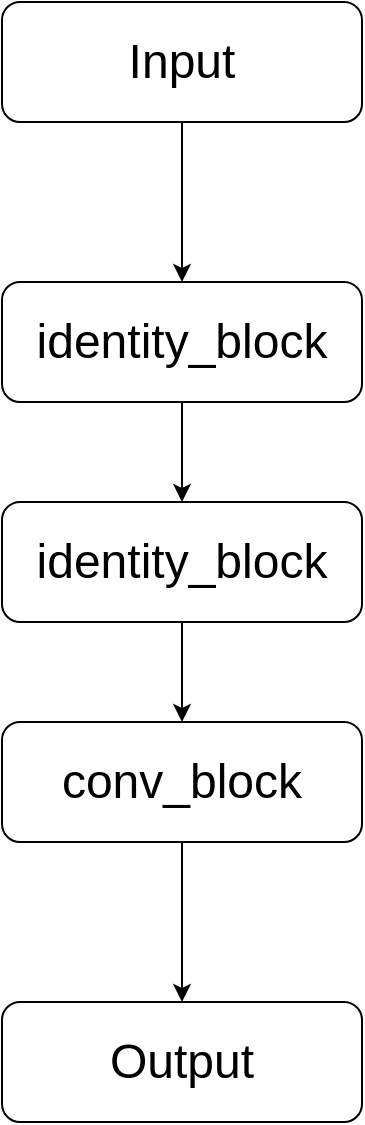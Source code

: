 <mxfile version="12.1.7" type="github" pages="1"><diagram id="5-pwU9lRv9bmwNhEcY08" name="第 1 页"><mxGraphModel dx="854" dy="1556" grid="1" gridSize="10" guides="1" tooltips="1" connect="1" arrows="1" fold="1" page="1" pageScale="1" pageWidth="827" pageHeight="1169" math="0" shadow="0"><root><mxCell id="0"/><mxCell id="1" parent="0"/><mxCell id="gE8-tJ1904vwHR4e6RjO-8" value="" style="edgeStyle=orthogonalEdgeStyle;rounded=0;orthogonalLoop=1;jettySize=auto;html=1;" parent="1" source="gE8-tJ1904vwHR4e6RjO-1" target="gE8-tJ1904vwHR4e6RjO-2" edge="1"><mxGeometry relative="1" as="geometry"/></mxCell><mxCell id="gE8-tJ1904vwHR4e6RjO-1" value="&lt;span style=&quot;font-size: 24px&quot;&gt;identity_block&lt;/span&gt;" style="rounded=1;whiteSpace=wrap;html=1;" parent="1" vertex="1"><mxGeometry x="240" y="70" width="180" height="60" as="geometry"/></mxCell><mxCell id="gE8-tJ1904vwHR4e6RjO-17" value="" style="edgeStyle=orthogonalEdgeStyle;rounded=0;orthogonalLoop=1;jettySize=auto;html=1;" parent="1" source="gE8-tJ1904vwHR4e6RjO-13" target="gE8-tJ1904vwHR4e6RjO-1" edge="1"><mxGeometry relative="1" as="geometry"/></mxCell><mxCell id="gE8-tJ1904vwHR4e6RjO-13" value="&lt;font style=&quot;font-size: 24px&quot;&gt;Input&lt;/font&gt;" style="rounded=1;whiteSpace=wrap;html=1;" parent="1" vertex="1"><mxGeometry x="240" y="-70" width="180" height="60" as="geometry"/></mxCell><mxCell id="gE8-tJ1904vwHR4e6RjO-9" value="" style="edgeStyle=orthogonalEdgeStyle;rounded=0;orthogonalLoop=1;jettySize=auto;html=1;" parent="1" source="gE8-tJ1904vwHR4e6RjO-2" target="gE8-tJ1904vwHR4e6RjO-3" edge="1"><mxGeometry relative="1" as="geometry"/></mxCell><mxCell id="gE8-tJ1904vwHR4e6RjO-2" value="&lt;span style=&quot;font-size: 24px&quot;&gt;identity_block&lt;/span&gt;" style="rounded=1;whiteSpace=wrap;html=1;" parent="1" vertex="1"><mxGeometry x="240" y="180" width="180" height="60" as="geometry"/></mxCell><mxCell id="UCA1-qYI3Dt-TnRcdPje-27" value="" style="edgeStyle=orthogonalEdgeStyle;rounded=0;orthogonalLoop=1;jettySize=auto;html=1;" edge="1" parent="1" source="gE8-tJ1904vwHR4e6RjO-3" target="UCA1-qYI3Dt-TnRcdPje-26"><mxGeometry relative="1" as="geometry"/></mxCell><mxCell id="gE8-tJ1904vwHR4e6RjO-3" value="&lt;font style=&quot;font-size: 24px&quot;&gt;conv_block&lt;/font&gt;" style="rounded=1;whiteSpace=wrap;html=1;" parent="1" vertex="1"><mxGeometry x="240" y="290" width="180" height="60" as="geometry"/></mxCell><mxCell id="UCA1-qYI3Dt-TnRcdPje-26" value="&lt;span style=&quot;font-size: 24px&quot;&gt;Output&lt;/span&gt;" style="rounded=1;whiteSpace=wrap;html=1;" vertex="1" parent="1"><mxGeometry x="240" y="430" width="180" height="60" as="geometry"/></mxCell></root></mxGraphModel></diagram></mxfile>